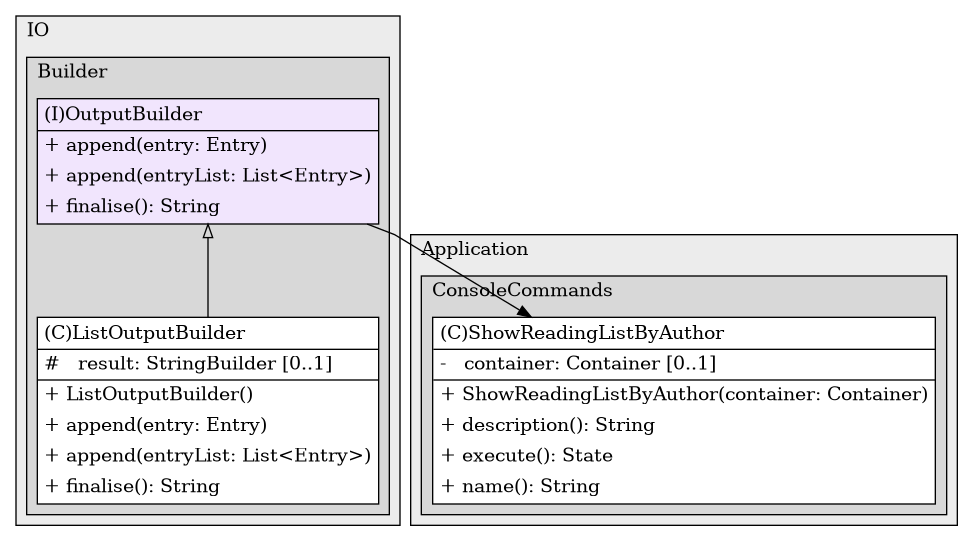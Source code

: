 @startuml

/' diagram meta data start
config=StructureConfiguration;
{
  "projectClassification": {
    "searchMode": "OpenProject", // OpenProject, AllProjects
    "includedProjects": "",
    "pathEndKeywords": "*.impl",
    "isClientPath": "",
    "isClientName": "",
    "isTestPath": "",
    "isTestName": "",
    "isMappingPath": "",
    "isMappingName": "",
    "isDataAccessPath": "",
    "isDataAccessName": "",
    "isDataStructurePath": "",
    "isDataStructureName": "",
    "isInterfaceStructuresPath": "",
    "isInterfaceStructuresName": "",
    "isEntryPointPath": "",
    "isEntryPointName": "",
    "treatFinalFieldsAsMandatory": false
  },
  "graphRestriction": {
    "classPackageExcludeFilter": "",
    "classPackageIncludeFilter": "",
    "classNameExcludeFilter": "",
    "classNameIncludeFilter": "",
    "methodNameExcludeFilter": "",
    "methodNameIncludeFilter": "",
    "removeByInheritance": "", // inheritance/annotation based filtering is done in a second step
    "removeByAnnotation": "",
    "removeByClassPackage": "", // cleanup the graph after inheritance/annotation based filtering is done
    "removeByClassName": "",
    "cutMappings": false,
    "cutEnum": true,
    "cutTests": true,
    "cutClient": true,
    "cutDataAccess": true,
    "cutInterfaceStructures": true,
    "cutDataStructures": true,
    "cutGetterAndSetter": true,
    "cutConstructors": false
  },
  "graphTraversal": {
    "forwardDepth": 2,
    "backwardDepth": 1,
    "classPackageExcludeFilter": "",
    "classPackageIncludeFilter": "",
    "classNameExcludeFilter": "",
    "classNameIncludeFilter": "ShowReadingListByAuthor;OutputBuilder;ListOutputBuilder;",
    "methodNameExcludeFilter": "",
    "methodNameIncludeFilter": "",
    "hideMappings": false,
    "hideDataStructures": false,
    "hidePrivateMethods": false,
    "hideInterfaceCalls": false, // indirection: implementation -> interface (is hidden) -> implementation
    "onlyShowApplicationEntryPoints": false, // root node is included
    "useMethodCallsForStructureDiagram": "BothDirections" // ForwardOnly, BothDirections, No
  },
  "details": {
    "aggregation": "GroupByClass", // ByClass, GroupByClass, None
    "showClassGenericTypes": true,
    "showMethods": true,
    "showMethodParameterNames": true,
    "showMethodParameterTypes": true,
    "showMethodReturnType": true,
    "showPackageLevels": 2,
    "showDetailedClassStructure": true
  },
  "rootClass": "Plugin.Application.ConsoleCommands.ShowReadingList.ShowReadingListByAuthor",
  "extensionCallbackMethod": "" // qualified.class.name#methodName - signature: public static String method(String)
}
diagram meta data end '/



digraph g {
    rankdir="TB"
    splines=polyline
    

'nodes 
subgraph cluster_1072845520 { 
   	label=Application
	labeljust=l
	fillcolor="#ececec"
	style=filled
   
   subgraph cluster_622202847 { 
   	label=ConsoleCommands
	labeljust=l
	fillcolor="#d8d8d8"
	style=filled
   
   ShowReadingListByAuthor868104187[
	label=<<TABLE BORDER="1" CELLBORDER="0" CELLPADDING="4" CELLSPACING="0">
<TR><TD ALIGN="LEFT" >(C)ShowReadingListByAuthor</TD></TR>
<HR/>
<TR><TD ALIGN="LEFT" >-   container: Container [0..1]</TD></TR>
<HR/>
<TR><TD ALIGN="LEFT" >+ ShowReadingListByAuthor(container: Container)</TD></TR>
<TR><TD ALIGN="LEFT" >+ description(): String</TD></TR>
<TR><TD ALIGN="LEFT" >+ execute(): State</TD></TR>
<TR><TD ALIGN="LEFT" >+ name(): String</TD></TR>
</TABLE>>
	style=filled
	margin=0
	shape=plaintext
	fillcolor="#FFFFFF"
];
} 
} 

subgraph cluster_2342 { 
   	label=IO
	labeljust=l
	fillcolor="#ececec"
	style=filled
   
   subgraph cluster_2055071053 { 
   	label=Builder
	labeljust=l
	fillcolor="#d8d8d8"
	style=filled
   
   ListOutputBuilder1194353618[
	label=<<TABLE BORDER="1" CELLBORDER="0" CELLPADDING="4" CELLSPACING="0">
<TR><TD ALIGN="LEFT" >(C)ListOutputBuilder</TD></TR>
<HR/>
<TR><TD ALIGN="LEFT" >#   result: StringBuilder [0..1]</TD></TR>
<HR/>
<TR><TD ALIGN="LEFT" >+ ListOutputBuilder()</TD></TR>
<TR><TD ALIGN="LEFT" >+ append(entry: Entry)</TD></TR>
<TR><TD ALIGN="LEFT" >+ append(entryList: List&lt;Entry&gt;)</TD></TR>
<TR><TD ALIGN="LEFT" >+ finalise(): String</TD></TR>
</TABLE>>
	style=filled
	margin=0
	shape=plaintext
	fillcolor="#FFFFFF"
];

OutputBuilder1194353618[
	label=<<TABLE BORDER="1" CELLBORDER="0" CELLPADDING="4" CELLSPACING="0">
<TR><TD ALIGN="LEFT" >(I)OutputBuilder</TD></TR>
<HR/>
<TR><TD ALIGN="LEFT" >+ append(entry: Entry)</TD></TR>
<TR><TD ALIGN="LEFT" >+ append(entryList: List&lt;Entry&gt;)</TD></TR>
<TR><TD ALIGN="LEFT" >+ finalise(): String</TD></TR>
</TABLE>>
	style=filled
	margin=0
	shape=plaintext
	fillcolor="#F1E5FD"
];
} 
} 

'edges    
OutputBuilder1194353618 -> ListOutputBuilder1194353618[arrowhead=none, arrowtail=empty, dir=both];
OutputBuilder1194353618 -> ShowReadingListByAuthor868104187;

    
}
@enduml